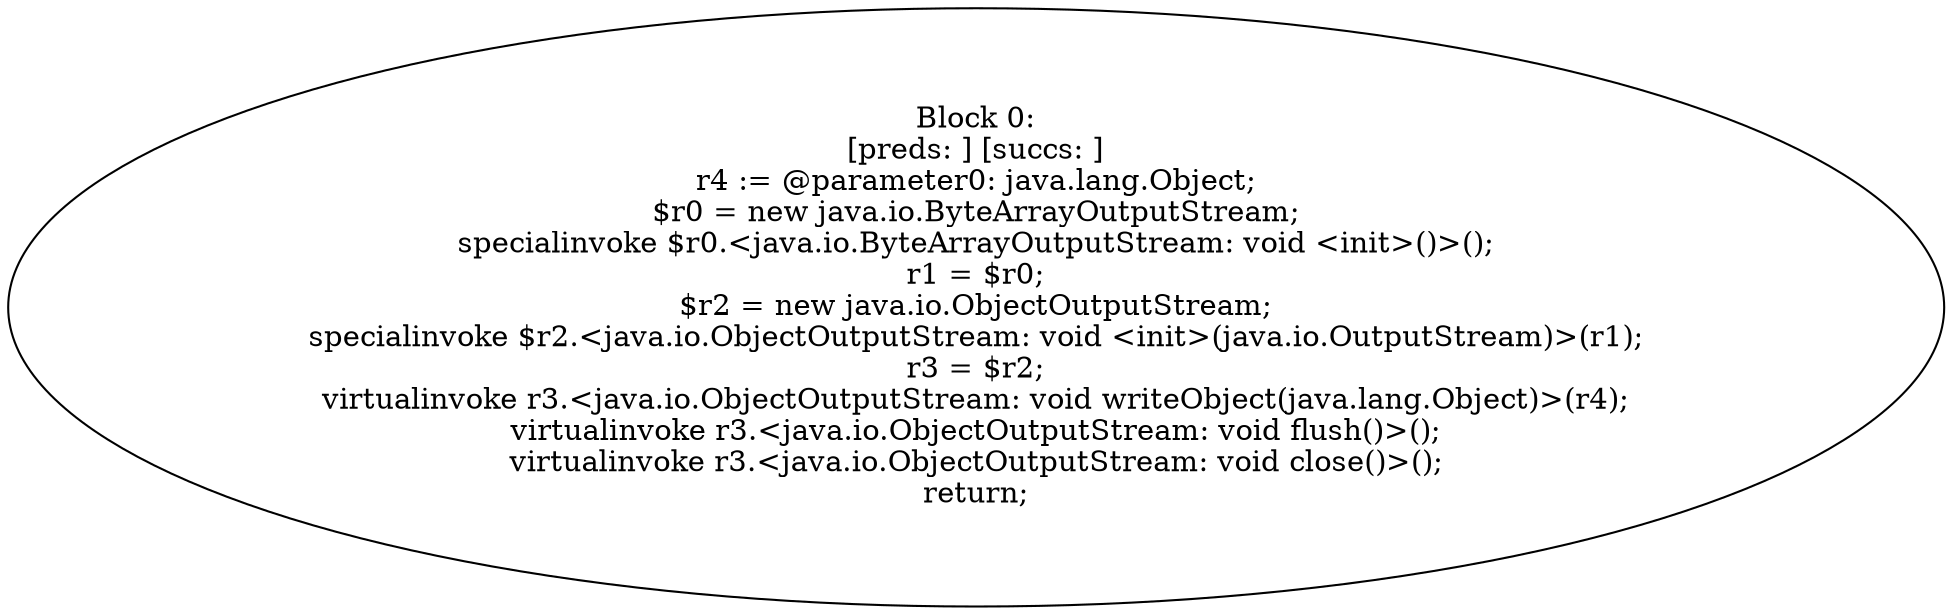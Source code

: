 digraph "unitGraph" {
    "Block 0:
[preds: ] [succs: ]
r4 := @parameter0: java.lang.Object;
$r0 = new java.io.ByteArrayOutputStream;
specialinvoke $r0.<java.io.ByteArrayOutputStream: void <init>()>();
r1 = $r0;
$r2 = new java.io.ObjectOutputStream;
specialinvoke $r2.<java.io.ObjectOutputStream: void <init>(java.io.OutputStream)>(r1);
r3 = $r2;
virtualinvoke r3.<java.io.ObjectOutputStream: void writeObject(java.lang.Object)>(r4);
virtualinvoke r3.<java.io.ObjectOutputStream: void flush()>();
virtualinvoke r3.<java.io.ObjectOutputStream: void close()>();
return;
"
}

